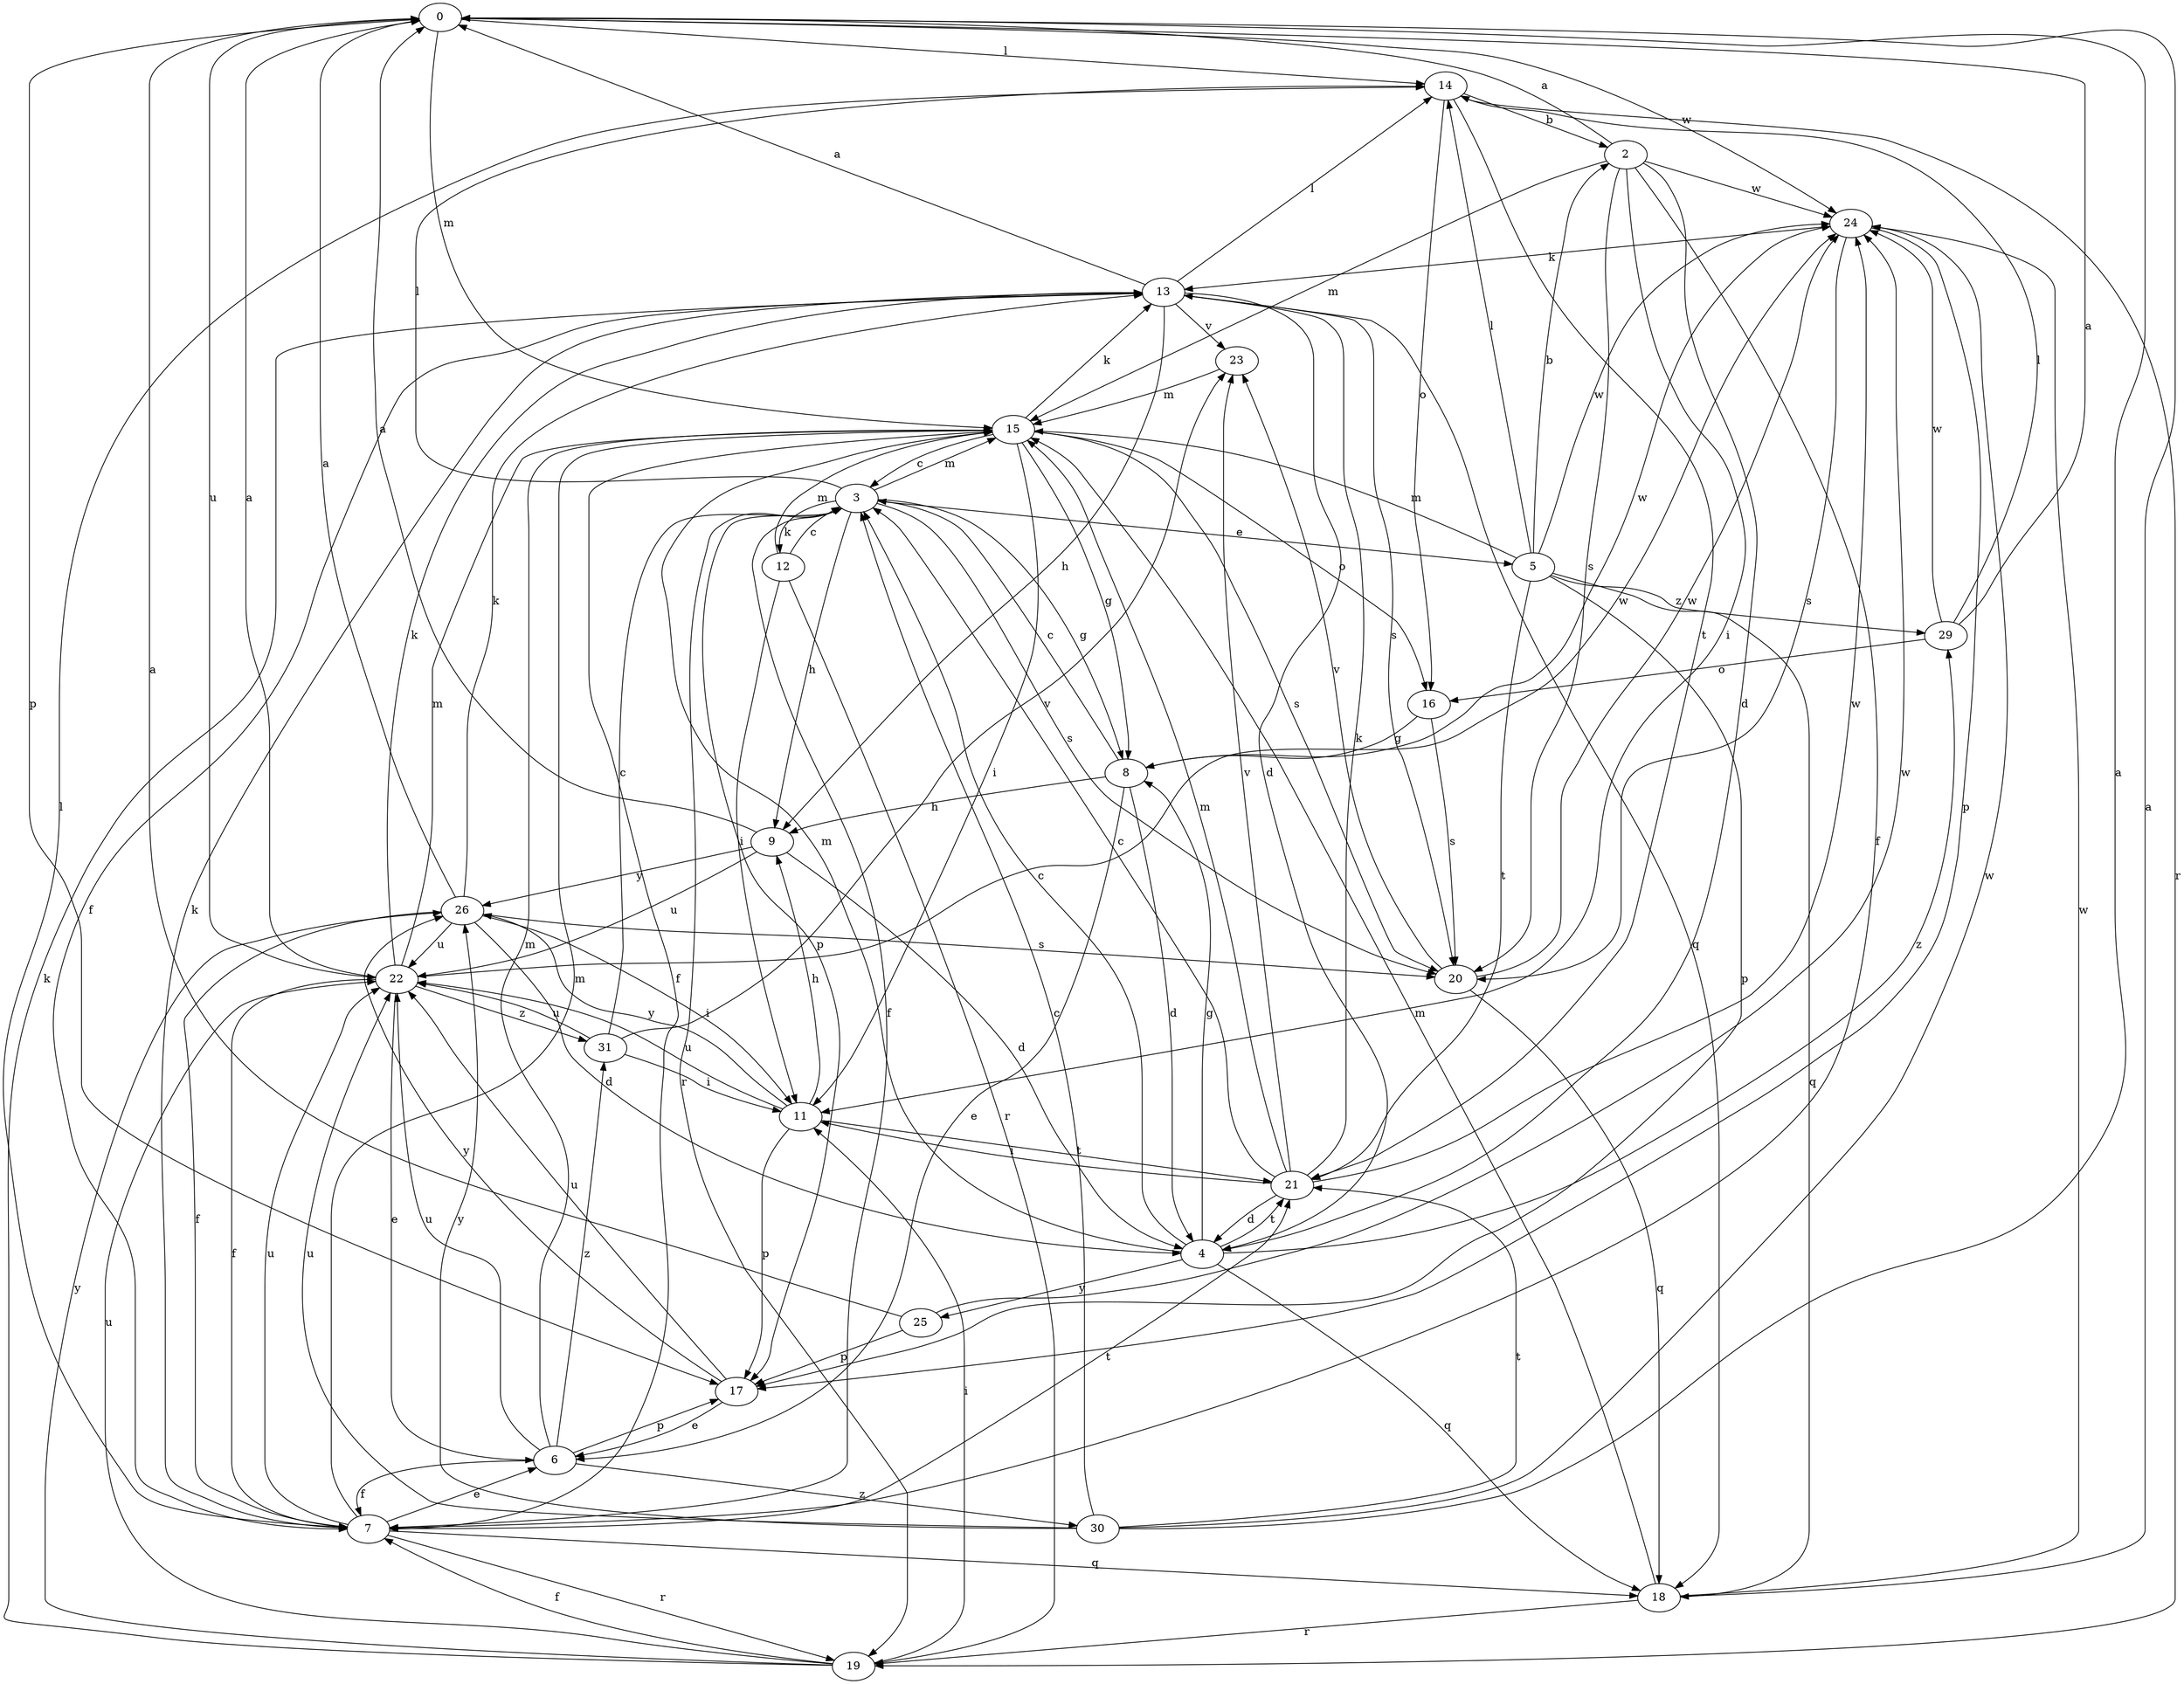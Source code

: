 strict digraph  {
0;
2;
3;
4;
5;
6;
7;
8;
9;
11;
12;
13;
14;
15;
16;
17;
18;
19;
20;
21;
22;
23;
24;
25;
26;
29;
30;
31;
0 -> 14  [label=l];
0 -> 15  [label=m];
0 -> 17  [label=p];
0 -> 22  [label=u];
0 -> 24  [label=w];
2 -> 0  [label=a];
2 -> 4  [label=d];
2 -> 7  [label=f];
2 -> 11  [label=i];
2 -> 15  [label=m];
2 -> 20  [label=s];
2 -> 24  [label=w];
3 -> 5  [label=e];
3 -> 7  [label=f];
3 -> 8  [label=g];
3 -> 9  [label=h];
3 -> 12  [label=k];
3 -> 14  [label=l];
3 -> 15  [label=m];
3 -> 17  [label=p];
3 -> 19  [label=r];
3 -> 20  [label=s];
4 -> 3  [label=c];
4 -> 8  [label=g];
4 -> 15  [label=m];
4 -> 18  [label=q];
4 -> 21  [label=t];
4 -> 25  [label=y];
4 -> 29  [label=z];
5 -> 2  [label=b];
5 -> 14  [label=l];
5 -> 15  [label=m];
5 -> 17  [label=p];
5 -> 18  [label=q];
5 -> 21  [label=t];
5 -> 24  [label=w];
5 -> 29  [label=z];
6 -> 7  [label=f];
6 -> 15  [label=m];
6 -> 17  [label=p];
6 -> 22  [label=u];
6 -> 30  [label=z];
6 -> 31  [label=z];
7 -> 6  [label=e];
7 -> 13  [label=k];
7 -> 14  [label=l];
7 -> 15  [label=m];
7 -> 18  [label=q];
7 -> 19  [label=r];
7 -> 21  [label=t];
7 -> 22  [label=u];
8 -> 3  [label=c];
8 -> 4  [label=d];
8 -> 6  [label=e];
8 -> 9  [label=h];
8 -> 24  [label=w];
9 -> 0  [label=a];
9 -> 4  [label=d];
9 -> 22  [label=u];
9 -> 26  [label=y];
11 -> 9  [label=h];
11 -> 17  [label=p];
11 -> 21  [label=t];
11 -> 22  [label=u];
11 -> 26  [label=y];
12 -> 3  [label=c];
12 -> 11  [label=i];
12 -> 15  [label=m];
12 -> 19  [label=r];
13 -> 0  [label=a];
13 -> 4  [label=d];
13 -> 7  [label=f];
13 -> 9  [label=h];
13 -> 14  [label=l];
13 -> 18  [label=q];
13 -> 20  [label=s];
13 -> 23  [label=v];
14 -> 2  [label=b];
14 -> 16  [label=o];
14 -> 19  [label=r];
14 -> 21  [label=t];
15 -> 3  [label=c];
15 -> 7  [label=f];
15 -> 8  [label=g];
15 -> 11  [label=i];
15 -> 13  [label=k];
15 -> 16  [label=o];
15 -> 20  [label=s];
16 -> 8  [label=g];
16 -> 20  [label=s];
17 -> 6  [label=e];
17 -> 22  [label=u];
17 -> 26  [label=y];
18 -> 0  [label=a];
18 -> 15  [label=m];
18 -> 19  [label=r];
18 -> 24  [label=w];
19 -> 7  [label=f];
19 -> 11  [label=i];
19 -> 13  [label=k];
19 -> 22  [label=u];
19 -> 26  [label=y];
20 -> 18  [label=q];
20 -> 23  [label=v];
20 -> 24  [label=w];
21 -> 3  [label=c];
21 -> 4  [label=d];
21 -> 11  [label=i];
21 -> 13  [label=k];
21 -> 15  [label=m];
21 -> 23  [label=v];
21 -> 24  [label=w];
22 -> 0  [label=a];
22 -> 6  [label=e];
22 -> 7  [label=f];
22 -> 13  [label=k];
22 -> 15  [label=m];
22 -> 24  [label=w];
22 -> 31  [label=z];
23 -> 15  [label=m];
24 -> 13  [label=k];
24 -> 17  [label=p];
24 -> 20  [label=s];
25 -> 0  [label=a];
25 -> 17  [label=p];
25 -> 24  [label=w];
26 -> 0  [label=a];
26 -> 4  [label=d];
26 -> 7  [label=f];
26 -> 11  [label=i];
26 -> 13  [label=k];
26 -> 20  [label=s];
26 -> 22  [label=u];
29 -> 0  [label=a];
29 -> 14  [label=l];
29 -> 16  [label=o];
29 -> 24  [label=w];
30 -> 0  [label=a];
30 -> 3  [label=c];
30 -> 21  [label=t];
30 -> 22  [label=u];
30 -> 24  [label=w];
30 -> 26  [label=y];
31 -> 3  [label=c];
31 -> 11  [label=i];
31 -> 22  [label=u];
31 -> 23  [label=v];
}
